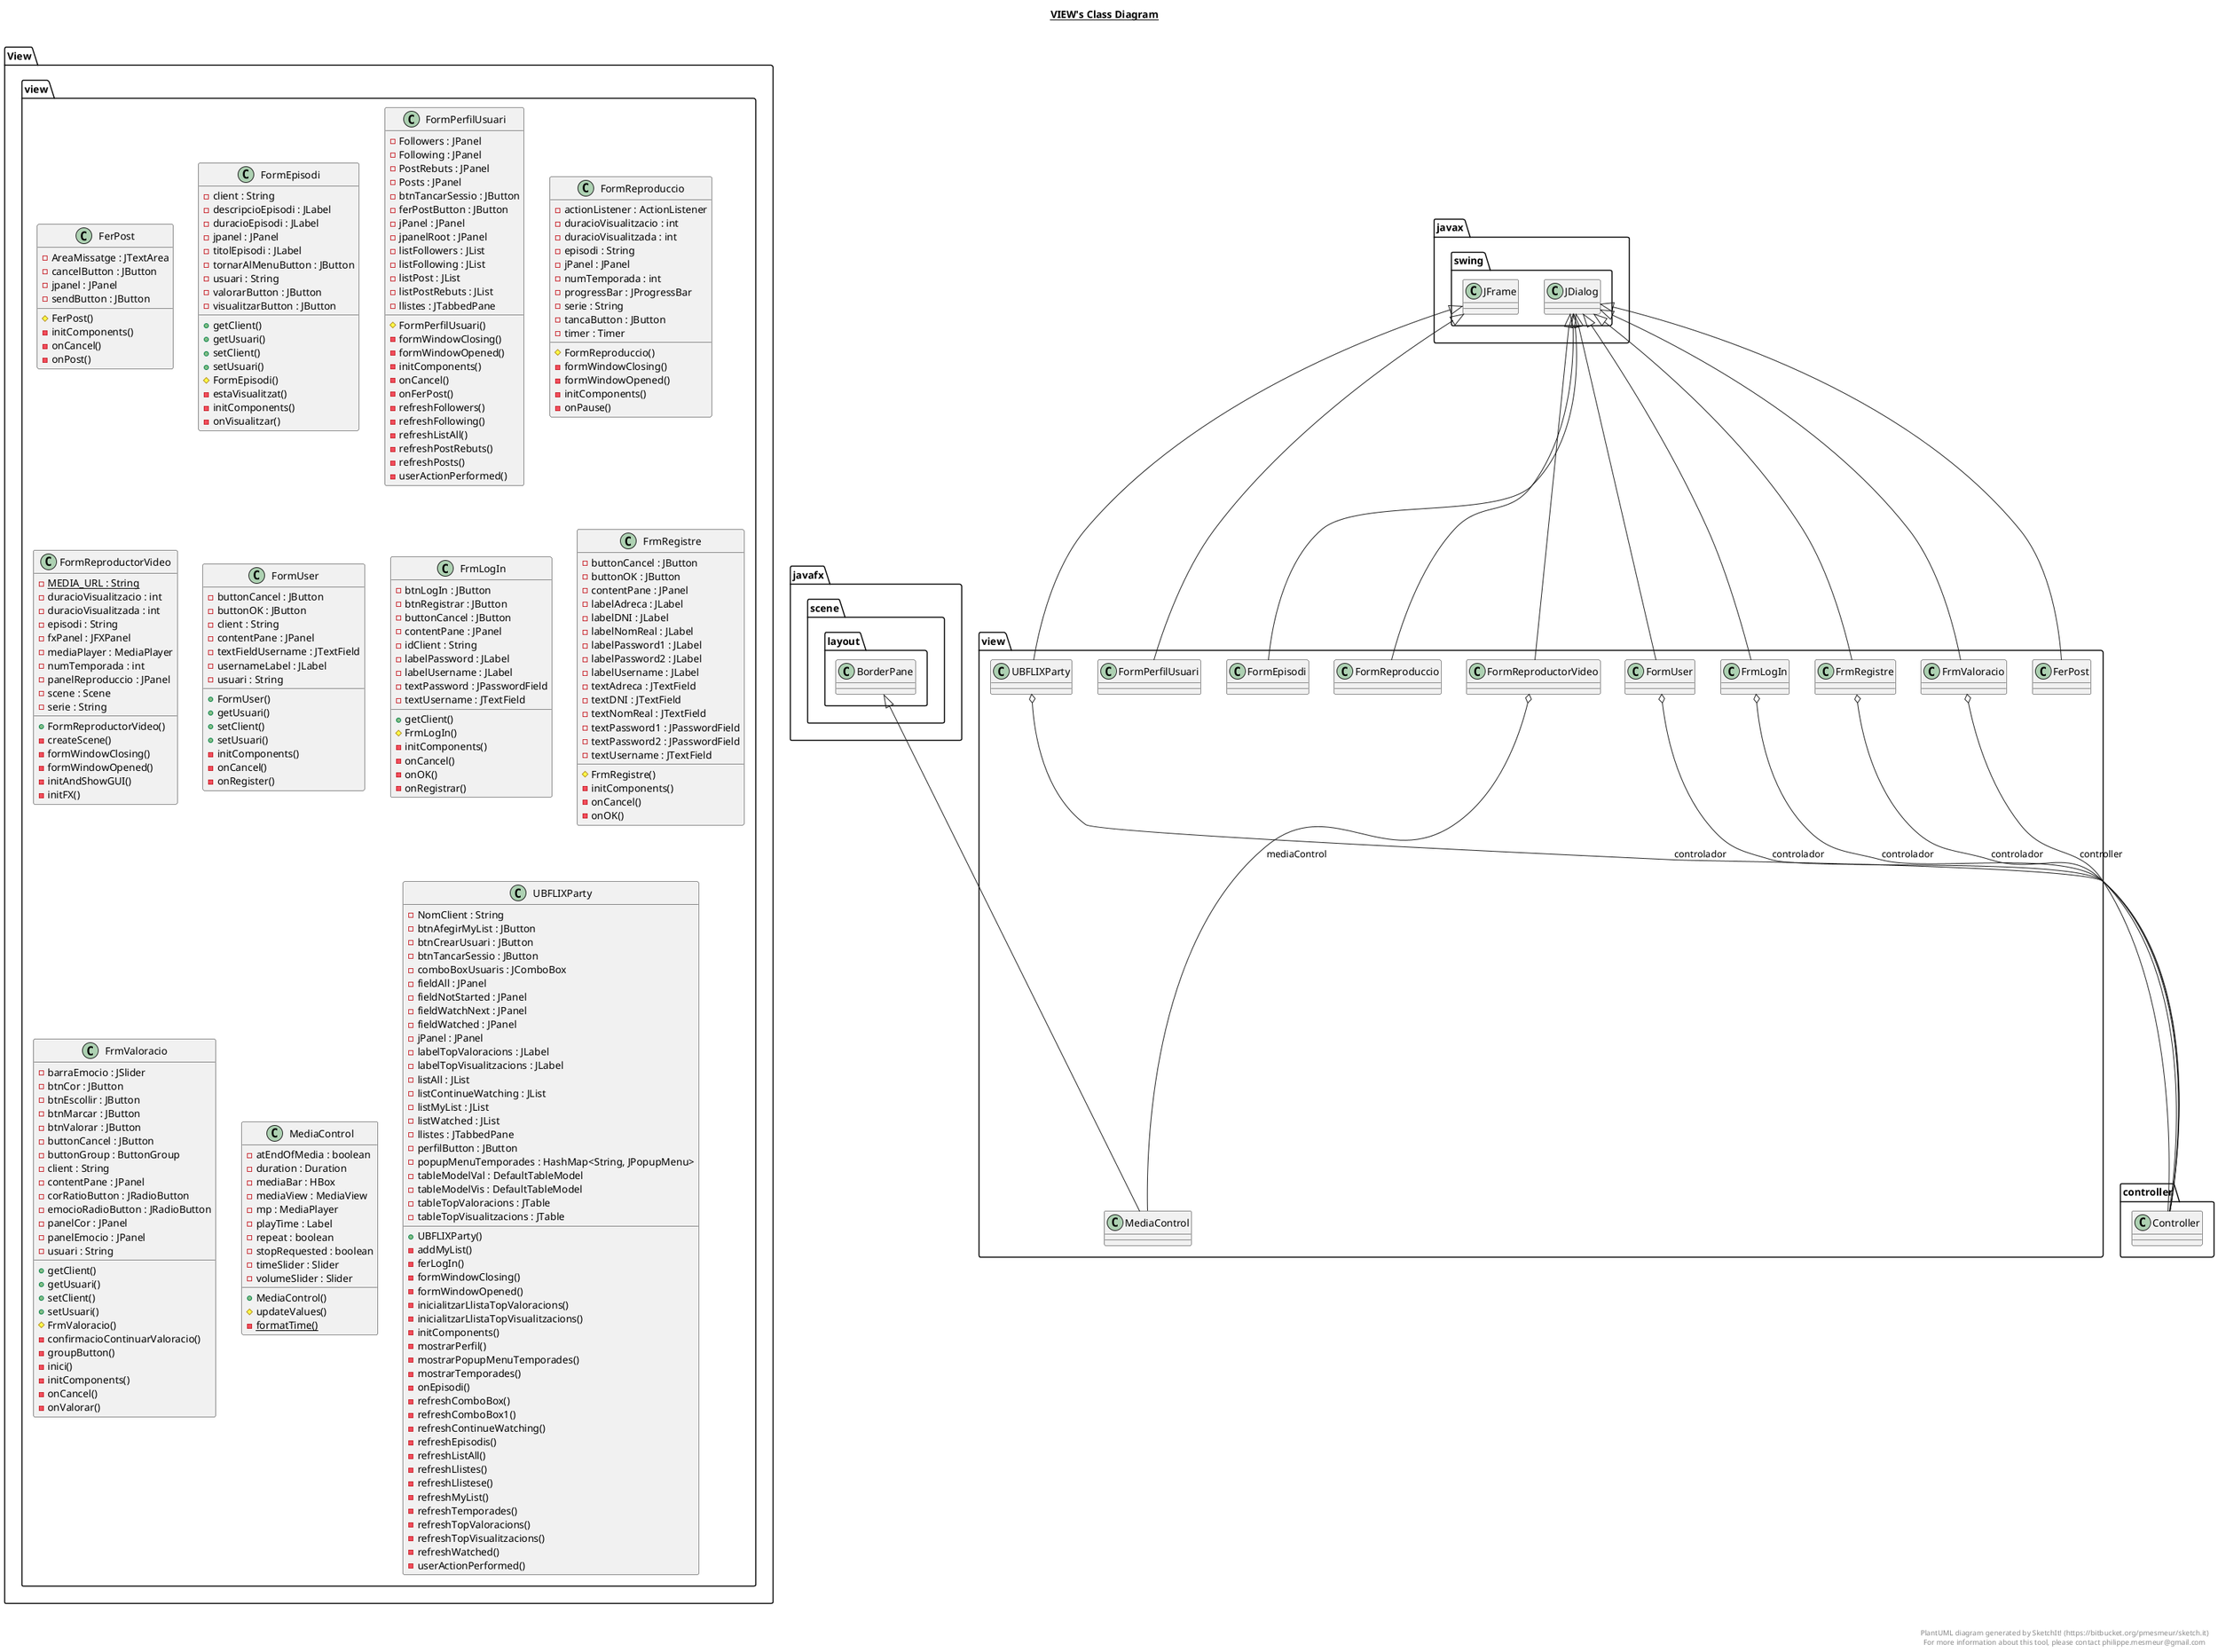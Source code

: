 @startuml

title __VIEW's Class Diagram__\n

    namespace View {
      class view.FerPost {
          - AreaMissatge : JTextArea
          - cancelButton : JButton
          - jpanel : JPanel
          - sendButton : JButton
          # FerPost()
          - initComponents()
          - onCancel()
          - onPost()
      }
    }


    namespace View {
      class view.FormEpisodi {
          - client : String
          - descripcioEpisodi : JLabel
          - duracioEpisodi : JLabel
          - jpanel : JPanel
          - titolEpisodi : JLabel
          - tornarAlMenuButton : JButton
          - usuari : String
          - valorarButton : JButton
          - visualitzarButton : JButton
          + getClient()
          + getUsuari()
          + setClient()
          + setUsuari()
          # FormEpisodi()
          - estaVisualitzat()
          - initComponents()
          - onVisualitzar()
      }
    }


    namespace View {
      class view.FormPerfilUsuari {
          - Followers : JPanel
          - Following : JPanel
          - PostRebuts : JPanel
          - Posts : JPanel
          - btnTancarSessio : JButton
          - ferPostButton : JButton
          - jPanel : JPanel
          - jpanelRoot : JPanel
          - listFollowers : JList
          - listFollowing : JList
          - listPost : JList
          - listPostRebuts : JList
          - llistes : JTabbedPane
          # FormPerfilUsuari()
          - formWindowClosing()
          - formWindowOpened()
          - initComponents()
          - onCancel()
          - onFerPost()
          - refreshFollowers()
          - refreshFollowing()
          - refreshListAll()
          - refreshPostRebuts()
          - refreshPosts()
          - userActionPerformed()
      }
    }


    namespace View {
      class view.FormReproduccio {
          - actionListener : ActionListener
          - duracioVisualitzacio : int
          - duracioVisualitzada : int
          - episodi : String
          - jPanel : JPanel
          - numTemporada : int
          - progressBar : JProgressBar
          - serie : String
          - tancaButton : JButton
          - timer : Timer
          # FormReproduccio()
          - formWindowClosing()
          - formWindowOpened()
          - initComponents()
          - onPause()
      }
    }


    namespace View {
      class view.FormReproductorVideo {
          {static} - MEDIA_URL : String
          - duracioVisualitzacio : int
          - duracioVisualitzada : int
          - episodi : String
          - fxPanel : JFXPanel
          - mediaPlayer : MediaPlayer
          - numTemporada : int
          - panelReproduccio : JPanel
          - scene : Scene
          - serie : String
          + FormReproductorVideo()
          - createScene()
          - formWindowClosing()
          - formWindowOpened()
          - initAndShowGUI()
          - initFX()
      }
    }


    namespace View {
      class view.FormUser {
          - buttonCancel : JButton
          - buttonOK : JButton
          - client : String
          - contentPane : JPanel
          - textFieldUsername : JTextField
          - usernameLabel : JLabel
          - usuari : String
          + FormUser()
          + getUsuari()
          + setClient()
          + setUsuari()
          - initComponents()
          - onCancel()
          - onRegister()
      }
    }


    namespace View {
      class view.FrmLogIn {
          - btnLogIn : JButton
          - btnRegistrar : JButton
          - buttonCancel : JButton
          - contentPane : JPanel
          - idClient : String
          - labelPassword : JLabel
          - labelUsername : JLabel
          - textPassword : JPasswordField
          - textUsername : JTextField
          + getClient()
          # FrmLogIn()
          - initComponents()
          - onCancel()
          - onOK()
          - onRegistrar()
      }
    }


    namespace View {
      class view.FrmRegistre {
          - buttonCancel : JButton
          - buttonOK : JButton
          - contentPane : JPanel
          - labelAdreca : JLabel
          - labelDNI : JLabel
          - labelNomReal : JLabel
          - labelPassword1 : JLabel
          - labelPassword2 : JLabel
          - labelUsername : JLabel
          - textAdreca : JTextField
          - textDNI : JTextField
          - textNomReal : JTextField
          - textPassword1 : JPasswordField
          - textPassword2 : JPasswordField
          - textUsername : JTextField
          # FrmRegistre()
          - initComponents()
          - onCancel()
          - onOK()
      }
    }


    namespace View {
      class view.FrmValoracio {
          - barraEmocio : JSlider
          - btnCor : JButton
          - btnEscollir : JButton
          - btnMarcar : JButton
          - btnValorar : JButton
          - buttonCancel : JButton
          - buttonGroup : ButtonGroup
          - client : String
          - contentPane : JPanel
          - corRatioButton : JRadioButton
          - emocioRadioButton : JRadioButton
          - panelCor : JPanel
          - panelEmocio : JPanel
          - usuari : String
          + getClient()
          + getUsuari()
          + setClient()
          + setUsuari()
          # FrmValoracio()
          - confirmacioContinuarValoracio()
          - groupButton()
          - inici()
          - initComponents()
          - onCancel()
          - onValorar()
      }
    }


    namespace View {
      class view.MediaControl {
          - atEndOfMedia : boolean
          - duration : Duration
          - mediaBar : HBox
          - mediaView : MediaView
          - mp : MediaPlayer
          - playTime : Label
          - repeat : boolean
          - stopRequested : boolean
          - timeSlider : Slider
          - volumeSlider : Slider
          + MediaControl()
          # updateValues()
          {static} - formatTime()
      }
    }


    namespace View {
      class view.UBFLIXParty {
          - NomClient : String
          - btnAfegirMyList : JButton
          - btnCrearUsuari : JButton
          - btnTancarSessio : JButton
          - comboBoxUsuaris : JComboBox
          - fieldAll : JPanel
          - fieldNotStarted : JPanel
          - fieldWatchNext : JPanel
          - fieldWatched : JPanel
          - jPanel : JPanel
          - labelTopValoracions : JLabel
          - labelTopVisualitzacions : JLabel
          - listAll : JList
          - listContinueWatching : JList
          - listMyList : JList
          - listWatched : JList
          - llistes : JTabbedPane
          - perfilButton : JButton
          - popupMenuTemporades : HashMap<String, JPopupMenu>
          - tableModelVal : DefaultTableModel
          - tableModelVis : DefaultTableModel
          - tableTopValoracions : JTable
          - tableTopVisualitzacions : JTable
          + UBFLIXParty()
          - addMyList()
          - ferLogIn()
          - formWindowClosing()
          - formWindowOpened()
          - inicialitzarLlistaTopValoracions()
          - inicialitzarLlistaTopVisualitzacions()
          - initComponents()
          - mostrarPerfil()
          - mostrarPopupMenuTemporades()
          - mostrarTemporades()
          - onEpisodi()
          - refreshComboBox()
          - refreshComboBox1()
          - refreshContinueWatching()
          - refreshEpisodis()
          - refreshListAll()
          - refreshLlistes()
          - refreshLlistese()
          - refreshMyList()
          - refreshTemporades()
          - refreshTopValoracions()
          - refreshTopVisualitzacions()
          - refreshWatched()
          - userActionPerformed()
      }
    }


  view.FerPost -up-|> javax.swing.JDialog
  view.FormEpisodi -up-|> javax.swing.JDialog
  view.FormPerfilUsuari -up-|> javax.swing.JFrame
  view.FormReproduccio -up-|> javax.swing.JDialog
  view.FormReproductorVideo -up-|> javax.swing.JDialog
  view.FormReproductorVideo o-- view.MediaControl : mediaControl
  view.FormUser -up-|> javax.swing.JDialog
  view.FormUser o-- controller.Controller : controlador
  view.FrmLogIn -up-|> javax.swing.JDialog
  view.FrmLogIn o-- controller.Controller : controlador
  view.FrmRegistre -up-|> javax.swing.JDialog
  view.FrmRegistre o-- controller.Controller : controlador
  view.FrmValoracio -up-|> javax.swing.JDialog
  view.FrmValoracio o-- controller.Controller : controller
  view.MediaControl -up-|> javafx.scene.layout.BorderPane
  view.UBFLIXParty -up-|> javax.swing.JFrame
  view.UBFLIXParty o-- controller.Controller : controlador


right footer


PlantUML diagram generated by SketchIt! (https://bitbucket.org/pmesmeur/sketch.it)
For more information about this tool, please contact philippe.mesmeur@gmail.com
endfooter

@enduml
